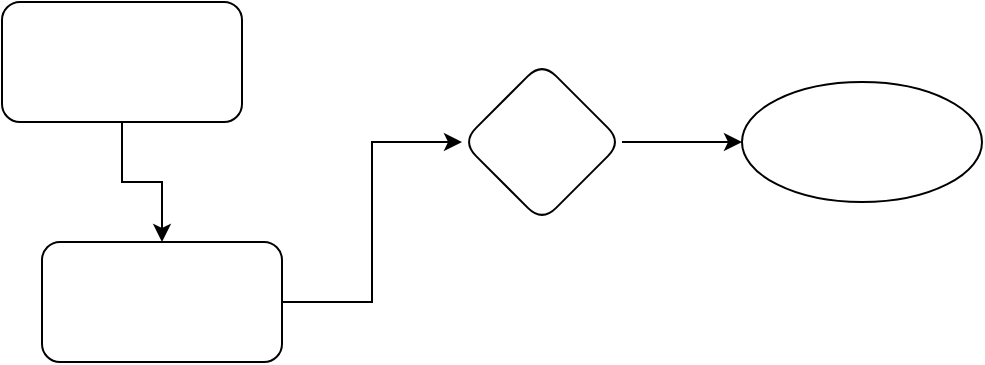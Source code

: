 <mxfile version="20.5.3" type="github">
  <diagram id="FOOsSRiRBodNKgdGqNZg" name="Pagina-1">
    <mxGraphModel dx="868" dy="490" grid="1" gridSize="10" guides="1" tooltips="1" connect="1" arrows="1" fold="1" page="1" pageScale="1" pageWidth="827" pageHeight="1169" math="0" shadow="0">
      <root>
        <mxCell id="0" />
        <mxCell id="1" parent="0" />
        <mxCell id="a-wyJa9MNx9FWE9N9pTR-6" value="" style="edgeStyle=orthogonalEdgeStyle;rounded=0;orthogonalLoop=1;jettySize=auto;html=1;" edge="1" parent="1" source="a-wyJa9MNx9FWE9N9pTR-1" target="a-wyJa9MNx9FWE9N9pTR-5">
          <mxGeometry relative="1" as="geometry" />
        </mxCell>
        <mxCell id="a-wyJa9MNx9FWE9N9pTR-1" value="" style="rounded=1;whiteSpace=wrap;html=1;" vertex="1" parent="1">
          <mxGeometry x="150" y="130" width="120" height="60" as="geometry" />
        </mxCell>
        <mxCell id="a-wyJa9MNx9FWE9N9pTR-4" value="" style="edgeStyle=orthogonalEdgeStyle;rounded=0;orthogonalLoop=1;jettySize=auto;html=1;" edge="1" parent="1" source="a-wyJa9MNx9FWE9N9pTR-2" target="a-wyJa9MNx9FWE9N9pTR-3">
          <mxGeometry relative="1" as="geometry" />
        </mxCell>
        <mxCell id="a-wyJa9MNx9FWE9N9pTR-2" value="" style="rhombus;whiteSpace=wrap;html=1;rounded=1;" vertex="1" parent="1">
          <mxGeometry x="380" y="160" width="80" height="80" as="geometry" />
        </mxCell>
        <mxCell id="a-wyJa9MNx9FWE9N9pTR-3" value="" style="ellipse;whiteSpace=wrap;html=1;rounded=1;" vertex="1" parent="1">
          <mxGeometry x="520" y="170" width="120" height="60" as="geometry" />
        </mxCell>
        <mxCell id="a-wyJa9MNx9FWE9N9pTR-8" style="edgeStyle=orthogonalEdgeStyle;rounded=0;orthogonalLoop=1;jettySize=auto;html=1;exitX=1;exitY=0.5;exitDx=0;exitDy=0;entryX=0;entryY=0.5;entryDx=0;entryDy=0;" edge="1" parent="1" source="a-wyJa9MNx9FWE9N9pTR-5" target="a-wyJa9MNx9FWE9N9pTR-2">
          <mxGeometry relative="1" as="geometry" />
        </mxCell>
        <mxCell id="a-wyJa9MNx9FWE9N9pTR-5" value="" style="whiteSpace=wrap;html=1;rounded=1;" vertex="1" parent="1">
          <mxGeometry x="170" y="250" width="120" height="60" as="geometry" />
        </mxCell>
      </root>
    </mxGraphModel>
  </diagram>
</mxfile>
